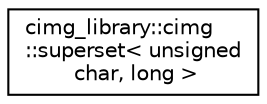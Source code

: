 digraph G
{
  edge [fontname="Helvetica",fontsize="10",labelfontname="Helvetica",labelfontsize="10"];
  node [fontname="Helvetica",fontsize="10",shape=record];
  rankdir="LR";
  Node1 [label="cimg_library::cimg\l::superset\< unsigned\l char, long \>",height=0.2,width=0.4,color="black", fillcolor="white", style="filled",URL="$structcimg__library_1_1cimg_1_1superset_3_01unsigned_01char_00_01long_01_4.html"];
}

